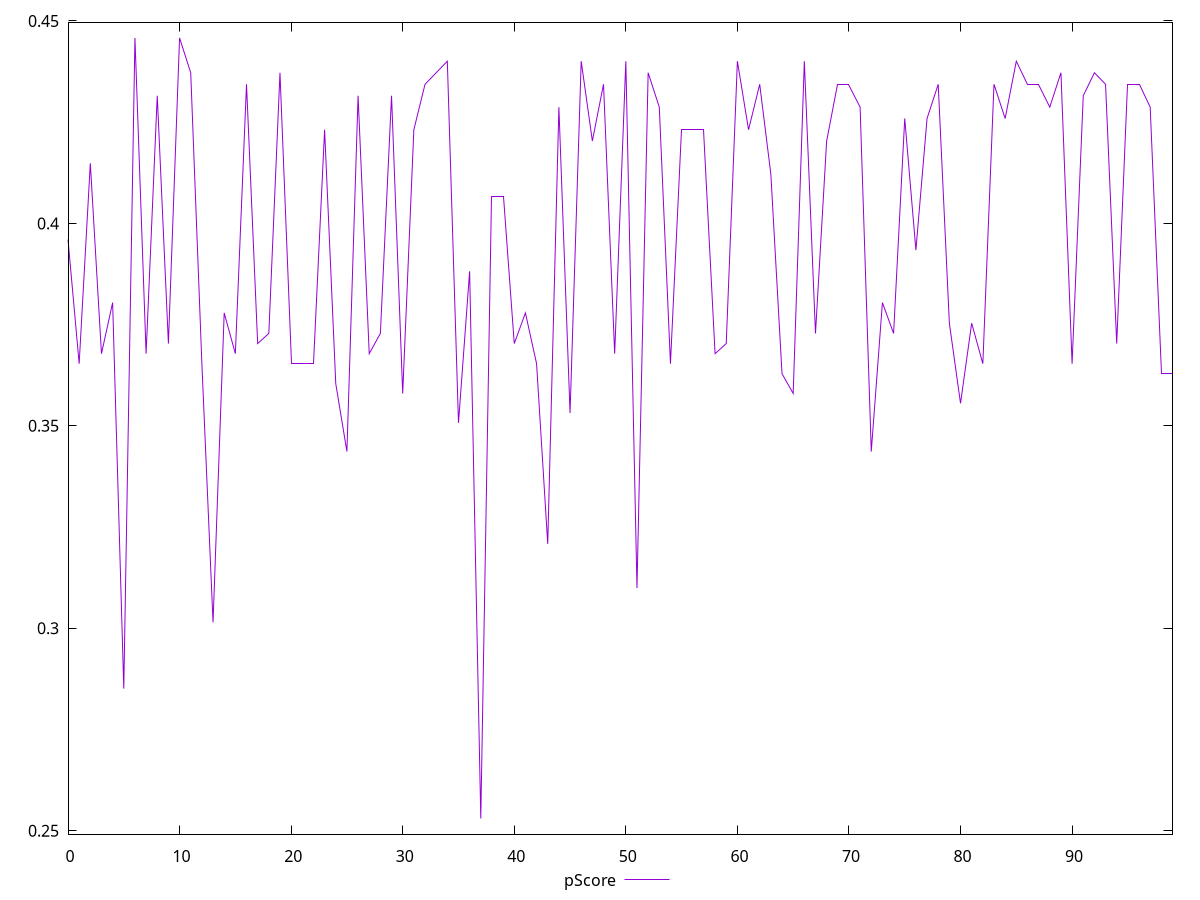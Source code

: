 reset

$pScore <<EOF
0 0.39602454179826796
1 0.3653476030797045
2 0.41484959569195007
3 0.36782727249668157
4 0.3804345882704112
5 0.28511624788332457
6 0.4458095268025519
7 0.36782727249668157
8 0.43152934857222425
9 0.3703208536464965
10 0.4458095268025572
11 0.4372001439927675
12 0.36534760307969977
13 0.30146316384229
14 0.37788521742226383
15 0.36782727249668157
16 0.4343578459053566
17 0.3703208536464965
18 0.3728283622283972
19 0.4372001439927725
20 0.36534760307969977
21 0.3653476030797045
22 0.36534760307969977
23 0.4231269305563798
24 0.3604299298111549
25 0.34365336088889015
26 0.43152934857222425
27 0.36782727249667685
28 0.3728283622283925
29 0.43152934857222425
30 0.35799188782046293
31 0.4231269305563798
32 0.4343578459053566
33 0.4372001439927675
34 0.44005621242607357
35 0.35076068472419847
36 0.38816658760398653
37 0.25302431296883876
38 0.40669780678037903
39 0.40669780678037903
40 0.3703208536464922
41 0.37788521742226383
42 0.3653476030796952
43 0.32084699346177964
44 0.42871468007592217
45 0.3531572881383309
46 0.44005621242606846
47 0.4203538944598205
48 0.4343578459053566
49 0.36782727249668157
50 0.44005621242606846
51 0.3099465791610012
52 0.4372001439927725
53 0.42871468007592217
54 0.3653476030797045
55 0.4231269305563798
56 0.4231269305563848
57 0.4231269305563848
58 0.36782727249668157
59 0.3703208536464922
60 0.44005621242606846
61 0.4231269305563798
62 0.4343578459053566
63 0.412118365148831
64 0.36288182832269134
65 0.35799188782046293
66 0.44005621242606846
67 0.3728283622283925
68 0.4203538944598205
69 0.4343578459053566
70 0.4343578459053566
71 0.42871468007592217
72 0.34365336088889015
73 0.38043458827040194
74 0.3728283622283972
75 0.42591386621683086
76 0.39339122293424816
77 0.42591386621683086
78 0.4343578459053512
79 0.37534981253556204
80 0.35556768134691724
81 0.37534981253557126
82 0.36534760307969977
83 0.4343578459053512
84 0.42591386621683613
85 0.44005621242606846
86 0.4343578459053566
87 0.4343578459053512
88 0.42871468007592745
89 0.4372001439927725
90 0.36534760307969977
91 0.43152934857222425
92 0.4372001439927675
93 0.4343578459053566
94 0.3703208536464965
95 0.4343578459053512
96 0.4343578459053614
97 0.42871468007592745
98 0.36288182832269134
99 0.3628818283226867
EOF

set key outside below
set xrange [0:99]
set yrange [0.2491686086921644:0.44966523107923156]
set trange [0.2491686086921644:0.44966523107923156]
set terminal svg size 640, 500 enhanced background rgb 'white'
set output "report_00008_2021-01-22T20:58:29.167/max-potential-fid/samples/pages+cached/pScore/values.svg"

plot $pScore title "pScore" with line

reset

